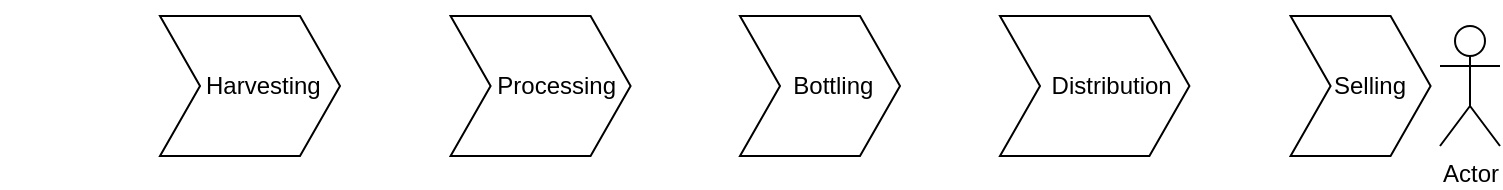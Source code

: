 <mxfile version="23.1.5" type="device">
  <diagram name="Page-1" id="lS4-UMWoGOBkaAkWKf9Y">
    <mxGraphModel dx="1114" dy="807" grid="1" gridSize="10" guides="1" tooltips="1" connect="1" arrows="1" fold="1" page="1" pageScale="1" pageWidth="827" pageHeight="1169" math="0" shadow="0">
      <root>
        <mxCell id="0" />
        <mxCell id="1" parent="0" />
        <mxCell id="47rJ_QTVQbzoOPjdUdao-1" value="&amp;nbsp; &amp;nbsp; Harvesting" style="shape=step;perimeter=stepPerimeter;whiteSpace=wrap;html=1;fixedSize=1;align=center;fontSize=12;" parent="1" vertex="1">
          <mxGeometry x="119" y="110" width="90" height="70" as="geometry" />
        </mxCell>
        <mxCell id="47rJ_QTVQbzoOPjdUdao-5" value="&amp;nbsp; &amp;nbsp; Bottling" style="shape=step;perimeter=stepPerimeter;whiteSpace=wrap;html=1;fixedSize=1;fontSize=12;" parent="1" vertex="1">
          <mxGeometry x="409" y="110" width="80" height="70" as="geometry" />
        </mxCell>
        <mxCell id="47rJ_QTVQbzoOPjdUdao-14" value="&amp;nbsp; &amp;nbsp; &amp;nbsp;Distribution" style="shape=step;perimeter=stepPerimeter;whiteSpace=wrap;html=1;fixedSize=1;fontSize=12;" parent="1" vertex="1">
          <mxGeometry x="539" y="110" width="94.71" height="70" as="geometry" />
        </mxCell>
        <mxCell id="47rJ_QTVQbzoOPjdUdao-15" value="&amp;nbsp; &amp;nbsp;Selling" style="shape=step;perimeter=stepPerimeter;whiteSpace=wrap;html=1;fixedSize=1;fontSize=12;" parent="1" vertex="1">
          <mxGeometry x="684.29" y="110" width="70" height="70" as="geometry" />
        </mxCell>
        <mxCell id="yK4A0Zebumvh4gKX7Or6-3" value="&amp;nbsp; &amp;nbsp; &amp;nbsp;Processing" style="shape=step;perimeter=stepPerimeter;whiteSpace=wrap;html=1;fixedSize=1;align=center;fontSize=12;" vertex="1" parent="1">
          <mxGeometry x="264.29" y="110" width="90" height="70" as="geometry" />
        </mxCell>
        <mxCell id="yK4A0Zebumvh4gKX7Or6-13" value="" style="shape=image;verticalLabelPosition=bottom;labelBackgroundColor=default;verticalAlign=top;aspect=fixed;imageAspect=0;image=https://static.vecteezy.com/system/resources/thumbnails/004/581/260/small/truck-delivery-icon-transportation-automotive-shipping-moving-and-freight-illustration-design-free-vector.jpg;clipPath=inset(25% 11.5% 25% 13%);" vertex="1" parent="1">
          <mxGeometry x="219.0" y="130" width="45.29" height="30" as="geometry" />
        </mxCell>
        <mxCell id="yK4A0Zebumvh4gKX7Or6-14" value="" style="shape=image;verticalLabelPosition=bottom;labelBackgroundColor=default;verticalAlign=top;aspect=fixed;imageAspect=0;image=https://static.vecteezy.com/system/resources/thumbnails/004/581/260/small/truck-delivery-icon-transportation-automotive-shipping-moving-and-freight-illustration-design-free-vector.jpg;clipPath=inset(25% 11.5% 25% 13%);" vertex="1" parent="1">
          <mxGeometry x="363.71" y="130" width="45.29" height="30" as="geometry" />
        </mxCell>
        <mxCell id="yK4A0Zebumvh4gKX7Or6-15" value="" style="shape=image;verticalLabelPosition=bottom;labelBackgroundColor=default;verticalAlign=top;aspect=fixed;imageAspect=0;image=https://static.vecteezy.com/system/resources/thumbnails/004/581/260/small/truck-delivery-icon-transportation-automotive-shipping-moving-and-freight-illustration-design-free-vector.jpg;clipPath=inset(25% 11.5% 25% 13%);" vertex="1" parent="1">
          <mxGeometry x="499" y="130" width="45.29" height="30" as="geometry" />
        </mxCell>
        <mxCell id="yK4A0Zebumvh4gKX7Or6-16" value="" style="shape=image;verticalLabelPosition=bottom;labelBackgroundColor=default;verticalAlign=top;aspect=fixed;imageAspect=0;image=https://static.vecteezy.com/system/resources/thumbnails/004/581/260/small/truck-delivery-icon-transportation-automotive-shipping-moving-and-freight-illustration-design-free-vector.jpg;clipPath=inset(25% 11.5% 25% 13%);" vertex="1" parent="1">
          <mxGeometry x="639" y="130" width="45.29" height="30" as="geometry" />
        </mxCell>
        <mxCell id="yK4A0Zebumvh4gKX7Or6-17" value="Actor" style="shape=umlActor;verticalLabelPosition=bottom;verticalAlign=top;html=1;outlineConnect=0;" vertex="1" parent="1">
          <mxGeometry x="759" y="115" width="30" height="60" as="geometry" />
        </mxCell>
        <mxCell id="yK4A0Zebumvh4gKX7Or6-22" value="" style="shape=image;verticalLabelPosition=bottom;labelBackgroundColor=default;verticalAlign=top;aspect=fixed;imageAspect=0;image=https://as2.ftcdn.net/v2/jpg/02/48/99/15/1000_F_248991536_kLNd3vJRMT4f2bS80byfqRe8FmfeKCIu.jpg;clipPath=inset(19.67% 23.67% 14% 23.33%);" vertex="1" parent="1">
          <mxGeometry x="39" y="102.5" width="67.92" height="85" as="geometry" />
        </mxCell>
      </root>
    </mxGraphModel>
  </diagram>
</mxfile>
